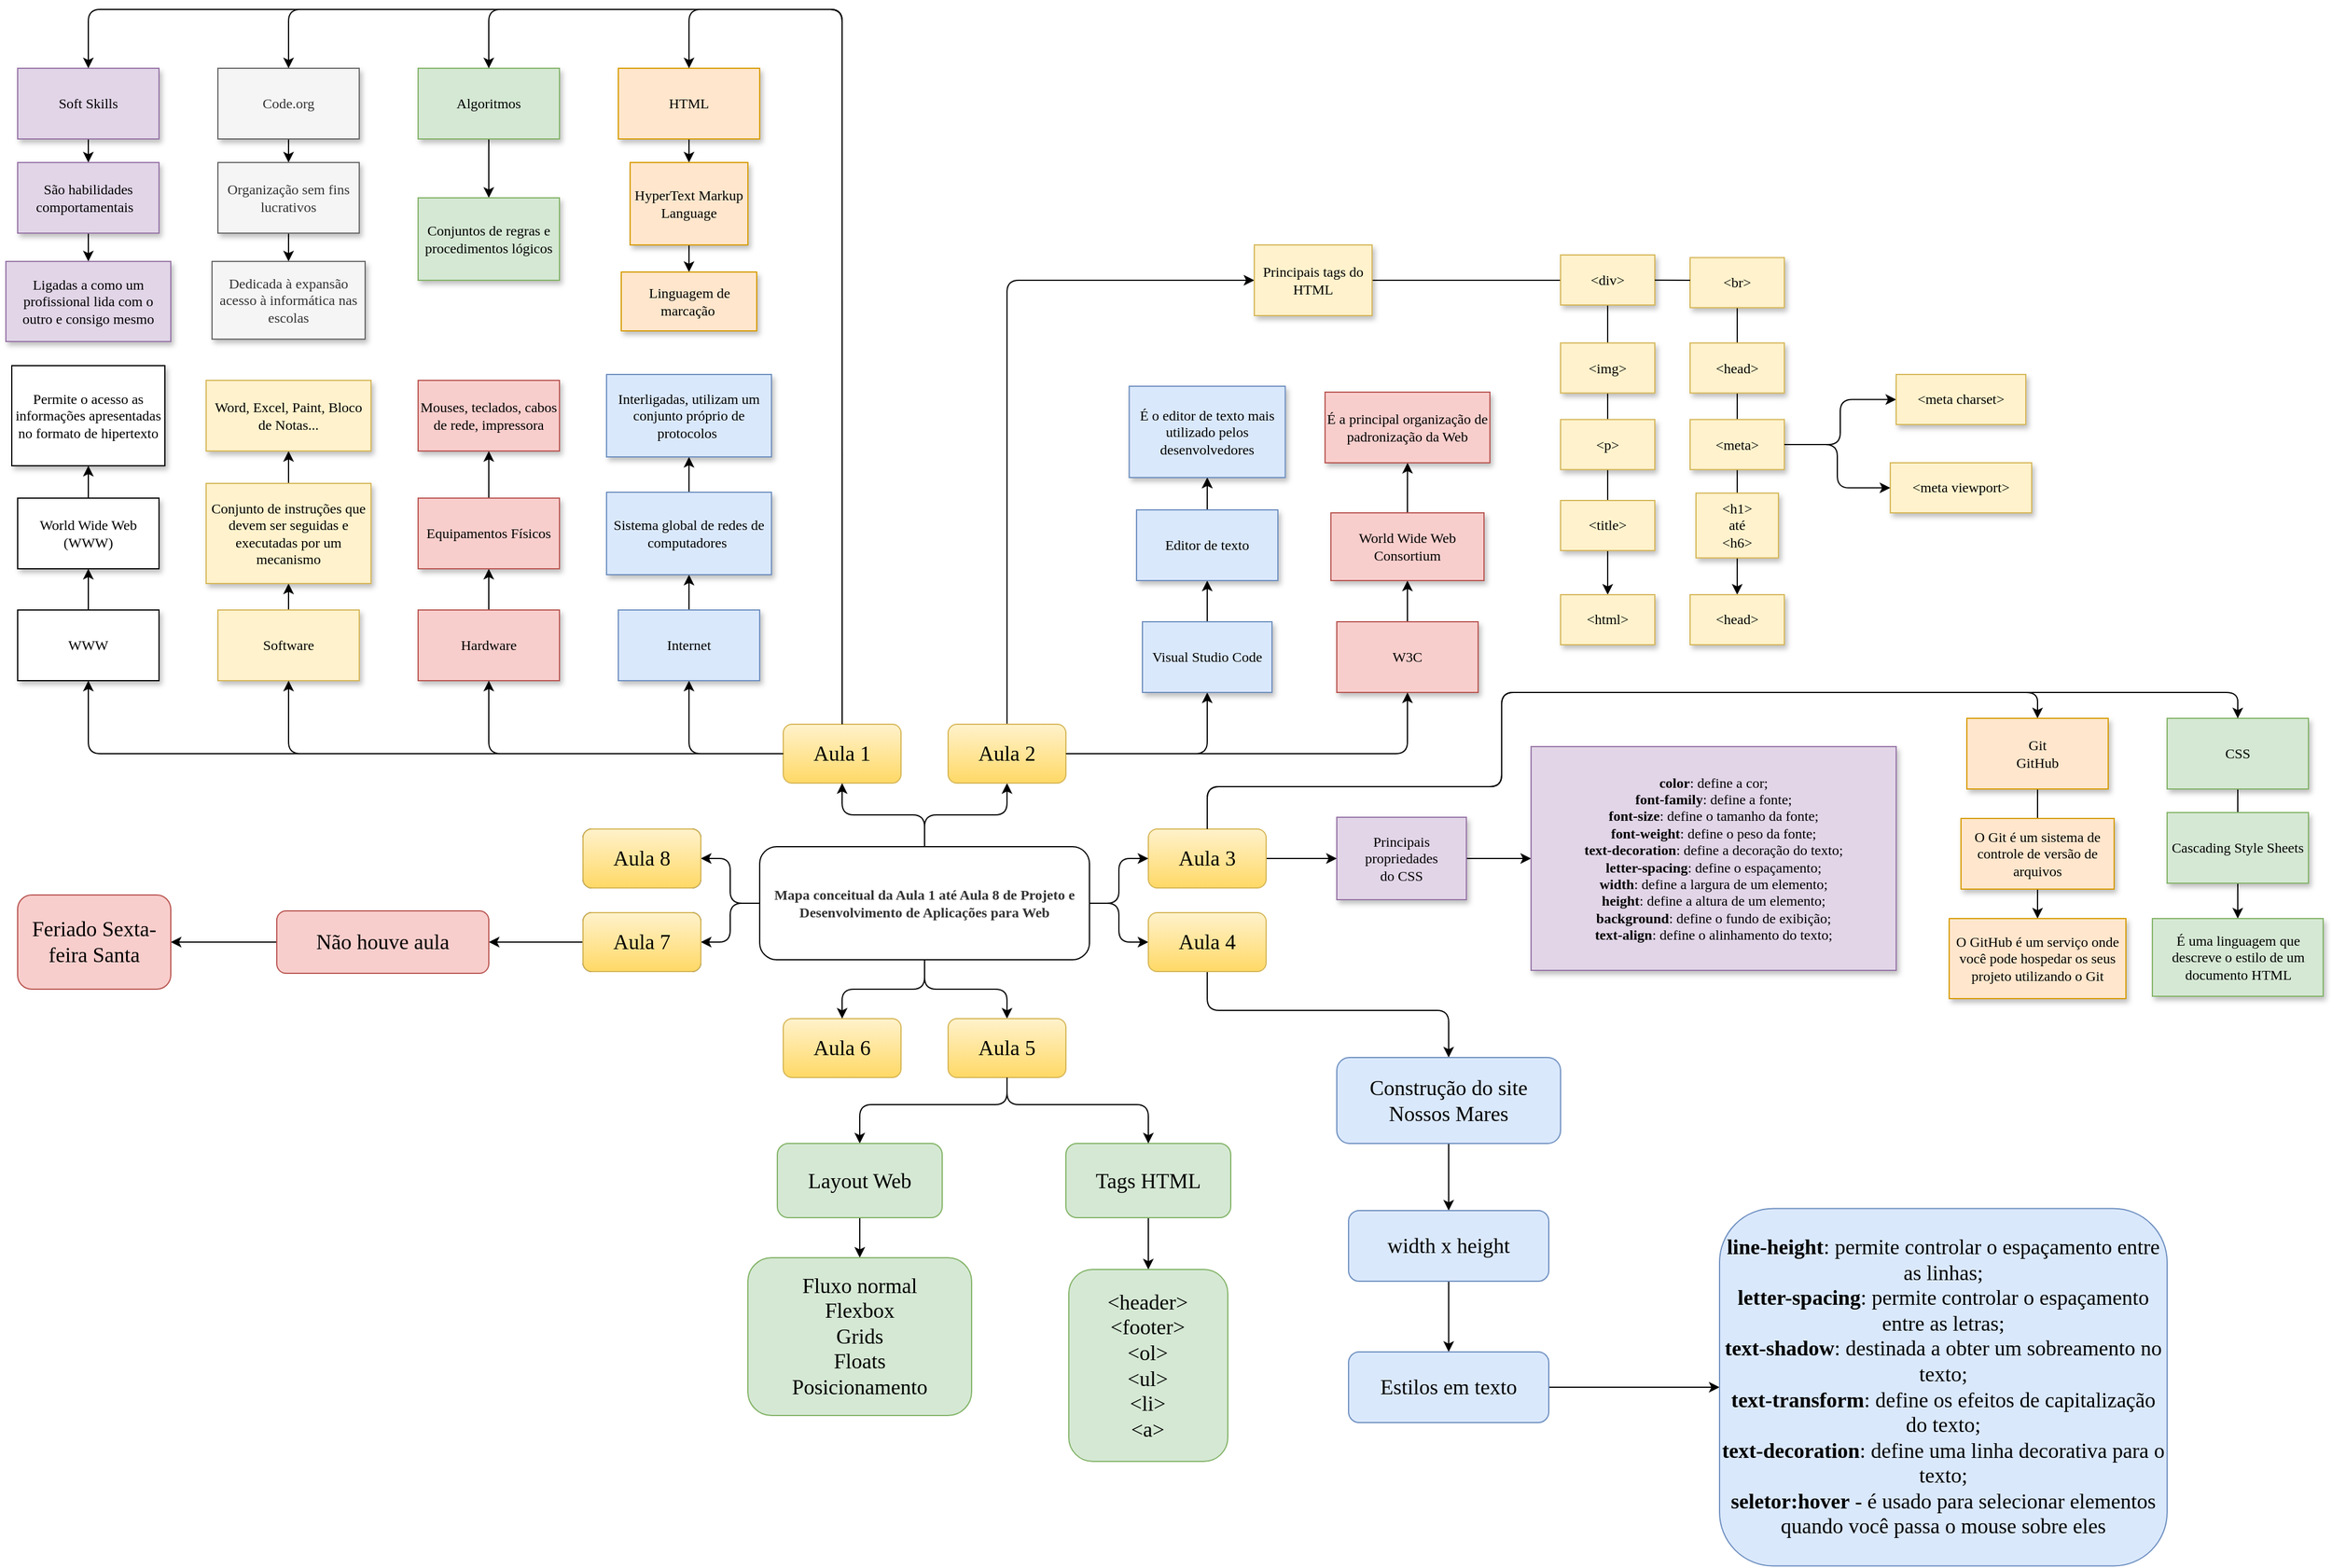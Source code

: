 <mxfile version="17.5.0" type="github">
  <diagram id="QyEJgXoEOEQSnqgT4BB6" name="Page-1">
    <mxGraphModel dx="981" dy="548" grid="1" gridSize="10" guides="1" tooltips="1" connect="1" arrows="1" fold="1" page="1" pageScale="1" pageWidth="3300" pageHeight="2339" math="0" shadow="0">
      <root>
        <mxCell id="0" />
        <mxCell id="1" parent="0" />
        <mxCell id="_syeEbmytFuCdj93ZX4R-112" value="" style="edgeStyle=orthogonalEdgeStyle;rounded=1;orthogonalLoop=1;jettySize=auto;html=1;fontFamily=Verdana;fontSize=12;entryX=0.5;entryY=0;entryDx=0;entryDy=0;exitX=1;exitY=0.5;exitDx=0;exitDy=0;startArrow=none;" edge="1" parent="1" source="_syeEbmytFuCdj93ZX4R-101" target="_syeEbmytFuCdj93ZX4R-87">
          <mxGeometry relative="1" as="geometry">
            <mxPoint x="1919.98" y="690" as="sourcePoint" />
            <mxPoint x="2120.025" y="942" as="targetPoint" />
            <Array as="points">
              <mxPoint x="2220" y="682" />
            </Array>
          </mxGeometry>
        </mxCell>
        <mxCell id="gb70pEuvpdJBa86swqlE-16" value="" style="edgeStyle=orthogonalEdgeStyle;rounded=1;orthogonalLoop=1;jettySize=auto;html=1;fontFamily=Verdana;fontSize=12;" parent="1" source="gb70pEuvpdJBa86swqlE-2" target="gb70pEuvpdJBa86swqlE-9" edge="1">
          <mxGeometry relative="1" as="geometry" />
        </mxCell>
        <mxCell id="gb70pEuvpdJBa86swqlE-17" value="" style="edgeStyle=orthogonalEdgeStyle;rounded=1;orthogonalLoop=1;jettySize=auto;html=1;fontFamily=Verdana;fontSize=12;" parent="1" source="gb70pEuvpdJBa86swqlE-2" target="gb70pEuvpdJBa86swqlE-13" edge="1">
          <mxGeometry relative="1" as="geometry" />
        </mxCell>
        <mxCell id="gb70pEuvpdJBa86swqlE-18" value="" style="edgeStyle=orthogonalEdgeStyle;rounded=1;orthogonalLoop=1;jettySize=auto;html=1;fontFamily=Verdana;fontSize=12;" parent="1" source="gb70pEuvpdJBa86swqlE-2" target="gb70pEuvpdJBa86swqlE-11" edge="1">
          <mxGeometry relative="1" as="geometry" />
        </mxCell>
        <mxCell id="gb70pEuvpdJBa86swqlE-19" value="" style="edgeStyle=orthogonalEdgeStyle;rounded=1;orthogonalLoop=1;jettySize=auto;html=1;fontFamily=Verdana;fontSize=12;" parent="1" source="gb70pEuvpdJBa86swqlE-2" target="gb70pEuvpdJBa86swqlE-15" edge="1">
          <mxGeometry relative="1" as="geometry" />
        </mxCell>
        <mxCell id="gb70pEuvpdJBa86swqlE-2" value="&lt;span style=&quot;color: rgb(51 , 51 , 51)&quot;&gt;Mapa conceitual da Aula 1 até Aula 8 de Projeto e Desenvolvimento de Aplicações para Web&lt;/span&gt;" style="rounded=1;whiteSpace=wrap;html=1;fontStyle=1;fontFamily=Verdana;" parent="1" vertex="1">
          <mxGeometry x="1390.02" y="1161" width="280" height="96" as="geometry" />
        </mxCell>
        <mxCell id="gb70pEuvpdJBa86swqlE-26" value="" style="edgeStyle=orthogonalEdgeStyle;rounded=1;orthogonalLoop=1;jettySize=auto;html=1;fontFamily=Verdana;fontSize=12;" parent="1" source="gb70pEuvpdJBa86swqlE-6" target="gb70pEuvpdJBa86swqlE-25" edge="1">
          <mxGeometry relative="1" as="geometry" />
        </mxCell>
        <mxCell id="gb70pEuvpdJBa86swqlE-6" value="&lt;font style=&quot;font-size: 18px&quot;&gt;Aula 1&lt;/font&gt;" style="rounded=1;whiteSpace=wrap;html=1;fontFamily=Verdana;fillColor=#fff2cc;strokeColor=#d6b656;gradientColor=#ffd966;" parent="1" vertex="1">
          <mxGeometry x="1410.02" y="1057" width="100" height="50" as="geometry" />
        </mxCell>
        <mxCell id="_syeEbmytFuCdj93ZX4R-76" value="" style="edgeStyle=orthogonalEdgeStyle;rounded=1;orthogonalLoop=1;jettySize=auto;html=1;fontFamily=Verdana;fontSize=12;entryX=0.5;entryY=1;entryDx=0;entryDy=0;" edge="1" parent="1" source="gb70pEuvpdJBa86swqlE-9" target="_syeEbmytFuCdj93ZX4R-41">
          <mxGeometry relative="1" as="geometry">
            <mxPoint x="1730.02" y="1082" as="targetPoint" />
          </mxGeometry>
        </mxCell>
        <mxCell id="_syeEbmytFuCdj93ZX4R-115" style="edgeStyle=orthogonalEdgeStyle;rounded=1;orthogonalLoop=1;jettySize=auto;html=1;entryX=0;entryY=0.5;entryDx=0;entryDy=0;fontFamily=Verdana;fontSize=12;" edge="1" parent="1" source="gb70pEuvpdJBa86swqlE-9" target="_syeEbmytFuCdj93ZX4R-35">
          <mxGeometry relative="1" as="geometry">
            <Array as="points">
              <mxPoint x="1600" y="680" />
            </Array>
          </mxGeometry>
        </mxCell>
        <mxCell id="gb70pEuvpdJBa86swqlE-9" value="&lt;font style=&quot;font-size: 18px&quot;&gt;Aula 2&lt;br&gt;&lt;/font&gt;" style="rounded=1;whiteSpace=wrap;html=1;fontFamily=Verdana;fillColor=#fff2cc;strokeColor=#d6b656;gradientColor=#ffd966;" parent="1" vertex="1">
          <mxGeometry x="1550.02" y="1057" width="100" height="50" as="geometry" />
        </mxCell>
        <mxCell id="gb70pEuvpdJBa86swqlE-10" value="&lt;font style=&quot;font-size: 18px&quot;&gt;Aula 6&lt;/font&gt;" style="rounded=1;whiteSpace=wrap;html=1;fontFamily=Verdana;fillColor=#fff2cc;strokeColor=#d6b656;gradientColor=#ffd966;" parent="1" vertex="1">
          <mxGeometry x="1410.02" y="1307" width="100" height="50" as="geometry" />
        </mxCell>
        <mxCell id="_syeEbmytFuCdj93ZX4R-141" value="" style="edgeStyle=orthogonalEdgeStyle;rounded=1;orthogonalLoop=1;jettySize=auto;html=1;fontFamily=Verdana;fontSize=12;entryX=0.5;entryY=0;entryDx=0;entryDy=0;" edge="1" parent="1" source="gb70pEuvpdJBa86swqlE-11" target="_syeEbmytFuCdj93ZX4R-140">
          <mxGeometry relative="1" as="geometry">
            <mxPoint x="1475" y="1410" as="targetPoint" />
            <Array as="points">
              <mxPoint x="1600" y="1380" />
              <mxPoint x="1475" y="1380" />
            </Array>
          </mxGeometry>
        </mxCell>
        <mxCell id="gb70pEuvpdJBa86swqlE-11" value="&lt;font style=&quot;font-size: 18px&quot;&gt;Aula 5&lt;br&gt;&lt;/font&gt;" style="rounded=1;whiteSpace=wrap;html=1;fontFamily=Verdana;fillColor=#fff2cc;strokeColor=#d6b656;gradientColor=#ffd966;" parent="1" vertex="1">
          <mxGeometry x="1550.02" y="1307" width="100" height="50" as="geometry" />
        </mxCell>
        <mxCell id="_syeEbmytFuCdj93ZX4R-117" style="edgeStyle=orthogonalEdgeStyle;rounded=1;orthogonalLoop=1;jettySize=auto;html=1;fontFamily=Verdana;fontSize=12;" edge="1" parent="1" source="gb70pEuvpdJBa86swqlE-12" target="_syeEbmytFuCdj93ZX4R-104">
          <mxGeometry relative="1" as="geometry" />
        </mxCell>
        <mxCell id="_syeEbmytFuCdj93ZX4R-119" style="edgeStyle=orthogonalEdgeStyle;rounded=1;orthogonalLoop=1;jettySize=auto;html=1;entryX=0.5;entryY=0;entryDx=0;entryDy=0;fontFamily=Verdana;fontSize=12;" edge="1" parent="1" source="gb70pEuvpdJBa86swqlE-12" target="_syeEbmytFuCdj93ZX4R-107">
          <mxGeometry relative="1" as="geometry">
            <Array as="points">
              <mxPoint x="1770" y="1110" />
              <mxPoint x="2020" y="1110" />
              <mxPoint x="2020" y="1030" />
              <mxPoint x="2475" y="1030" />
            </Array>
          </mxGeometry>
        </mxCell>
        <mxCell id="gb70pEuvpdJBa86swqlE-12" value="&lt;font style=&quot;font-size: 18px&quot;&gt;Aula 3&lt;/font&gt;" style="rounded=1;whiteSpace=wrap;html=1;fontFamily=Verdana;fillColor=#fff2cc;strokeColor=#d6b656;gradientColor=#ffd966;" parent="1" vertex="1">
          <mxGeometry x="1720.02" y="1146" width="100" height="50" as="geometry" />
        </mxCell>
        <mxCell id="_syeEbmytFuCdj93ZX4R-132" value="" style="edgeStyle=orthogonalEdgeStyle;rounded=1;orthogonalLoop=1;jettySize=auto;html=1;fontFamily=Verdana;fontSize=12;" edge="1" parent="1" source="gb70pEuvpdJBa86swqlE-13" target="_syeEbmytFuCdj93ZX4R-131">
          <mxGeometry relative="1" as="geometry">
            <Array as="points">
              <mxPoint x="1770" y="1300" />
              <mxPoint x="1975" y="1300" />
            </Array>
          </mxGeometry>
        </mxCell>
        <mxCell id="gb70pEuvpdJBa86swqlE-13" value="&lt;font style=&quot;font-size: 18px&quot;&gt;Aula 4&lt;br&gt;&lt;/font&gt;" style="rounded=1;whiteSpace=wrap;html=1;fontFamily=Verdana;fillColor=#fff2cc;strokeColor=#d6b656;gradientColor=#ffd966;" parent="1" vertex="1">
          <mxGeometry x="1720.02" y="1217" width="100" height="50" as="geometry" />
        </mxCell>
        <mxCell id="gb70pEuvpdJBa86swqlE-14" value="&lt;font style=&quot;font-size: 18px&quot;&gt;Aula 8&lt;/font&gt;" style="rounded=1;whiteSpace=wrap;html=1;fontFamily=Verdana;" parent="1" vertex="1">
          <mxGeometry x="1240.02" y="1146" width="100" height="50" as="geometry" />
        </mxCell>
        <mxCell id="_syeEbmytFuCdj93ZX4R-124" value="" style="edgeStyle=orthogonalEdgeStyle;rounded=1;orthogonalLoop=1;jettySize=auto;html=1;fontFamily=Verdana;fontSize=12;" edge="1" parent="1" source="gb70pEuvpdJBa86swqlE-15" target="_syeEbmytFuCdj93ZX4R-123">
          <mxGeometry relative="1" as="geometry" />
        </mxCell>
        <mxCell id="gb70pEuvpdJBa86swqlE-15" value="&lt;font style=&quot;font-size: 18px&quot;&gt;Aula 7&lt;/font&gt;" style="rounded=1;whiteSpace=wrap;html=1;fontFamily=Verdana;" parent="1" vertex="1">
          <mxGeometry x="1240.02" y="1217" width="100" height="50" as="geometry" />
        </mxCell>
        <mxCell id="gb70pEuvpdJBa86swqlE-20" value="" style="edgeStyle=orthogonalEdgeStyle;rounded=1;orthogonalLoop=1;jettySize=auto;html=1;fontFamily=Verdana;fontSize=12;entryX=1;entryY=0.5;entryDx=0;entryDy=0;exitX=0;exitY=0.5;exitDx=0;exitDy=0;" parent="1" source="gb70pEuvpdJBa86swqlE-2" target="gb70pEuvpdJBa86swqlE-14" edge="1">
          <mxGeometry relative="1" as="geometry">
            <mxPoint x="1400.02" y="1219.043" as="sourcePoint" />
            <mxPoint x="1350.02" y="1252" as="targetPoint" />
          </mxGeometry>
        </mxCell>
        <mxCell id="gb70pEuvpdJBa86swqlE-21" value="" style="edgeStyle=orthogonalEdgeStyle;rounded=1;orthogonalLoop=1;jettySize=auto;html=1;fontFamily=Verdana;fontSize=12;entryX=0.5;entryY=1;entryDx=0;entryDy=0;exitX=0.5;exitY=0;exitDx=0;exitDy=0;" parent="1" source="gb70pEuvpdJBa86swqlE-2" target="gb70pEuvpdJBa86swqlE-6" edge="1">
          <mxGeometry relative="1" as="geometry">
            <mxPoint x="1540.02" y="1171" as="sourcePoint" />
            <mxPoint x="1610.02" y="1117" as="targetPoint" />
          </mxGeometry>
        </mxCell>
        <mxCell id="gb70pEuvpdJBa86swqlE-22" value="" style="edgeStyle=orthogonalEdgeStyle;rounded=1;orthogonalLoop=1;jettySize=auto;html=1;fontFamily=Verdana;fontSize=12;entryX=0;entryY=0.5;entryDx=0;entryDy=0;exitX=1;exitY=0.5;exitDx=0;exitDy=0;" parent="1" source="gb70pEuvpdJBa86swqlE-2" target="gb70pEuvpdJBa86swqlE-12" edge="1">
          <mxGeometry relative="1" as="geometry">
            <mxPoint x="1680.02" y="1219" as="sourcePoint" />
            <mxPoint x="1730.02" y="1252.03" as="targetPoint" />
          </mxGeometry>
        </mxCell>
        <mxCell id="gb70pEuvpdJBa86swqlE-23" value="" style="edgeStyle=orthogonalEdgeStyle;rounded=1;orthogonalLoop=1;jettySize=auto;html=1;fontFamily=Verdana;fontSize=12;entryX=0.5;entryY=0;entryDx=0;entryDy=0;exitX=0.5;exitY=1;exitDx=0;exitDy=0;" parent="1" source="gb70pEuvpdJBa86swqlE-2" target="gb70pEuvpdJBa86swqlE-10" edge="1">
          <mxGeometry relative="1" as="geometry">
            <mxPoint x="1540.02" y="1267.0" as="sourcePoint" />
            <mxPoint x="1610.02" y="1317" as="targetPoint" />
          </mxGeometry>
        </mxCell>
        <mxCell id="gb70pEuvpdJBa86swqlE-30" value="" style="edgeStyle=orthogonalEdgeStyle;rounded=1;orthogonalLoop=1;jettySize=auto;html=1;fontFamily=Verdana;fontSize=12;" parent="1" source="gb70pEuvpdJBa86swqlE-25" target="gb70pEuvpdJBa86swqlE-29" edge="1">
          <mxGeometry relative="1" as="geometry" />
        </mxCell>
        <mxCell id="gb70pEuvpdJBa86swqlE-25" value="Internet" style="whiteSpace=wrap;html=1;fontFamily=Verdana;rounded=0;fillColor=#dae8fc;strokeColor=#6c8ebf;glass=0;sketch=0;shadow=1;" parent="1" vertex="1">
          <mxGeometry x="1270" y="960" width="120" height="60" as="geometry" />
        </mxCell>
        <mxCell id="gb70pEuvpdJBa86swqlE-33" value="" style="edgeStyle=orthogonalEdgeStyle;rounded=1;orthogonalLoop=1;jettySize=auto;html=1;fontFamily=Verdana;fontSize=12;" parent="1" source="gb70pEuvpdJBa86swqlE-29" target="gb70pEuvpdJBa86swqlE-32" edge="1">
          <mxGeometry relative="1" as="geometry" />
        </mxCell>
        <mxCell id="gb70pEuvpdJBa86swqlE-29" value="Sistema global de redes de computadores&amp;nbsp;" style="whiteSpace=wrap;html=1;fontFamily=Verdana;rounded=0;fillColor=#dae8fc;strokeColor=#6c8ebf;glass=0;sketch=0;shadow=1;" parent="1" vertex="1">
          <mxGeometry x="1260" y="860" width="140" height="70" as="geometry" />
        </mxCell>
        <mxCell id="gb70pEuvpdJBa86swqlE-32" value="Interligadas, utilizam um conjunto próprio de protocolos&amp;nbsp;" style="whiteSpace=wrap;html=1;fontFamily=Verdana;rounded=0;fillColor=#dae8fc;strokeColor=#6c8ebf;glass=0;sketch=0;shadow=1;" parent="1" vertex="1">
          <mxGeometry x="1260" y="760" width="140" height="70" as="geometry" />
        </mxCell>
        <mxCell id="_syeEbmytFuCdj93ZX4R-2" value="" style="edgeStyle=orthogonalEdgeStyle;rounded=1;orthogonalLoop=1;jettySize=auto;html=1;fontFamily=Verdana;fontSize=12;" edge="1" parent="1" source="gb70pEuvpdJBa86swqlE-35" target="_syeEbmytFuCdj93ZX4R-1">
          <mxGeometry relative="1" as="geometry" />
        </mxCell>
        <mxCell id="gb70pEuvpdJBa86swqlE-35" value="Hardware" style="whiteSpace=wrap;html=1;fontFamily=Verdana;rounded=0;fillColor=#f8cecc;strokeColor=#b85450;glass=0;sketch=0;shadow=1;" parent="1" vertex="1">
          <mxGeometry x="1100.02" y="960" width="120" height="60" as="geometry" />
        </mxCell>
        <mxCell id="gb70pEuvpdJBa86swqlE-40" value="" style="edgeStyle=orthogonalEdgeStyle;rounded=1;orthogonalLoop=1;jettySize=auto;html=1;fontFamily=Verdana;fontSize=12;exitX=0;exitY=0.5;exitDx=0;exitDy=0;entryX=0.5;entryY=1;entryDx=0;entryDy=0;" parent="1" source="gb70pEuvpdJBa86swqlE-6" target="gb70pEuvpdJBa86swqlE-35" edge="1">
          <mxGeometry relative="1" as="geometry">
            <mxPoint x="1420.02" y="1092" as="sourcePoint" />
            <mxPoint x="1339.977" y="1002" as="targetPoint" />
          </mxGeometry>
        </mxCell>
        <mxCell id="_syeEbmytFuCdj93ZX4R-6" value="" style="edgeStyle=orthogonalEdgeStyle;rounded=1;orthogonalLoop=1;jettySize=auto;html=1;fontFamily=Verdana;fontSize=12;" edge="1" parent="1" source="gb70pEuvpdJBa86swqlE-42" target="_syeEbmytFuCdj93ZX4R-5">
          <mxGeometry relative="1" as="geometry" />
        </mxCell>
        <mxCell id="gb70pEuvpdJBa86swqlE-42" value="Software" style="whiteSpace=wrap;html=1;fontFamily=Verdana;rounded=0;fillColor=#fff2cc;strokeColor=#d6b656;glass=0;sketch=0;shadow=1;" parent="1" vertex="1">
          <mxGeometry x="930.02" y="960" width="120" height="60" as="geometry" />
        </mxCell>
        <mxCell id="gb70pEuvpdJBa86swqlE-46" value="" style="edgeStyle=orthogonalEdgeStyle;rounded=1;orthogonalLoop=1;jettySize=auto;html=1;fontFamily=Verdana;fontSize=12;exitX=0;exitY=0.5;exitDx=0;exitDy=0;entryX=0.5;entryY=1;entryDx=0;entryDy=0;" parent="1" source="gb70pEuvpdJBa86swqlE-6" target="gb70pEuvpdJBa86swqlE-42" edge="1">
          <mxGeometry relative="1" as="geometry">
            <mxPoint x="1420.02" y="1092" as="sourcePoint" />
            <mxPoint x="1170.02" y="1002" as="targetPoint" />
            <Array as="points">
              <mxPoint x="990.02" y="1082" />
            </Array>
          </mxGeometry>
        </mxCell>
        <mxCell id="_syeEbmytFuCdj93ZX4R-10" value="" style="edgeStyle=orthogonalEdgeStyle;rounded=1;orthogonalLoop=1;jettySize=auto;html=1;fontFamily=Verdana;fontSize=12;" edge="1" parent="1" source="gb70pEuvpdJBa86swqlE-48" target="_syeEbmytFuCdj93ZX4R-9">
          <mxGeometry relative="1" as="geometry" />
        </mxCell>
        <mxCell id="gb70pEuvpdJBa86swqlE-48" value="WWW" style="whiteSpace=wrap;html=1;fontFamily=Verdana;rounded=0;glass=0;sketch=0;shadow=1;" parent="1" vertex="1">
          <mxGeometry x="760" y="960" width="120" height="60" as="geometry" />
        </mxCell>
        <mxCell id="gb70pEuvpdJBa86swqlE-52" value="" style="edgeStyle=orthogonalEdgeStyle;rounded=1;orthogonalLoop=1;jettySize=auto;html=1;fontFamily=Verdana;fontSize=12;exitX=0;exitY=0.5;exitDx=0;exitDy=0;entryX=0.5;entryY=1;entryDx=0;entryDy=0;" parent="1" edge="1" target="gb70pEuvpdJBa86swqlE-48">
          <mxGeometry relative="1" as="geometry">
            <mxPoint x="1230.02" y="1082" as="sourcePoint" />
            <mxPoint x="810" y="1020" as="targetPoint" />
            <Array as="points">
              <mxPoint x="820" y="1082" />
            </Array>
          </mxGeometry>
        </mxCell>
        <mxCell id="_syeEbmytFuCdj93ZX4R-21" value="" style="edgeStyle=orthogonalEdgeStyle;rounded=1;orthogonalLoop=1;jettySize=auto;html=1;fontFamily=Verdana;fontSize=12;" edge="1" parent="1" source="gb70pEuvpdJBa86swqlE-53" target="_syeEbmytFuCdj93ZX4R-20">
          <mxGeometry relative="1" as="geometry" />
        </mxCell>
        <mxCell id="gb70pEuvpdJBa86swqlE-53" value="HTML" style="whiteSpace=wrap;html=1;fontFamily=Verdana;rounded=0;fillColor=#ffe6cc;strokeColor=#d79b00;glass=0;sketch=0;shadow=1;" parent="1" vertex="1">
          <mxGeometry x="1270.02" y="500" width="120" height="60" as="geometry" />
        </mxCell>
        <mxCell id="_syeEbmytFuCdj93ZX4R-19" value="" style="edgeStyle=orthogonalEdgeStyle;rounded=1;orthogonalLoop=1;jettySize=auto;html=1;fontFamily=Verdana;fontSize=12;" edge="1" parent="1" source="gb70pEuvpdJBa86swqlE-54" target="_syeEbmytFuCdj93ZX4R-18">
          <mxGeometry relative="1" as="geometry" />
        </mxCell>
        <mxCell id="gb70pEuvpdJBa86swqlE-54" value="Algoritmos" style="whiteSpace=wrap;html=1;fontFamily=Verdana;rounded=0;fillColor=#d5e8d4;strokeColor=#82b366;glass=0;sketch=0;shadow=1;" parent="1" vertex="1">
          <mxGeometry x="1100.02" y="500" width="120" height="60" as="geometry" />
        </mxCell>
        <mxCell id="gb70pEuvpdJBa86swqlE-56" value="" style="edgeStyle=orthogonalEdgeStyle;rounded=1;orthogonalLoop=1;jettySize=auto;html=1;fontFamily=Verdana;fontSize=12;entryX=0.5;entryY=0;entryDx=0;entryDy=0;exitX=0.5;exitY=0;exitDx=0;exitDy=0;" parent="1" source="gb70pEuvpdJBa86swqlE-6" target="gb70pEuvpdJBa86swqlE-53" edge="1">
          <mxGeometry relative="1" as="geometry">
            <mxPoint x="1463.02" y="1050" as="sourcePoint" />
            <mxPoint x="1340.02" y="1002" as="targetPoint" />
            <Array as="points">
              <mxPoint x="1460" y="450" />
              <mxPoint x="1330" y="450" />
            </Array>
          </mxGeometry>
        </mxCell>
        <mxCell id="gb70pEuvpdJBa86swqlE-1805" value="" style="edgeStyle=orthogonalEdgeStyle;rounded=1;orthogonalLoop=1;jettySize=auto;html=1;fontFamily=Verdana;fontSize=12;entryX=0.5;entryY=0;entryDx=0;entryDy=0;exitX=0.5;exitY=0;exitDx=0;exitDy=0;" parent="1" source="gb70pEuvpdJBa86swqlE-6" target="gb70pEuvpdJBa86swqlE-54" edge="1">
          <mxGeometry relative="1" as="geometry">
            <mxPoint x="1470.02" y="1067" as="sourcePoint" />
            <mxPoint x="1340.02" y="510" as="targetPoint" />
            <Array as="points">
              <mxPoint x="1460" y="450" />
              <mxPoint x="1160" y="450" />
            </Array>
          </mxGeometry>
        </mxCell>
        <mxCell id="_syeEbmytFuCdj93ZX4R-14" value="" style="edgeStyle=orthogonalEdgeStyle;rounded=1;orthogonalLoop=1;jettySize=auto;html=1;fontFamily=Verdana;fontSize=12;" edge="1" parent="1" source="gb70pEuvpdJBa86swqlE-1811" target="_syeEbmytFuCdj93ZX4R-13">
          <mxGeometry relative="1" as="geometry" />
        </mxCell>
        <mxCell id="gb70pEuvpdJBa86swqlE-1811" value="Code.org" style="whiteSpace=wrap;html=1;fontFamily=Verdana;rounded=0;fillColor=#f5f5f5;fontColor=#333333;strokeColor=#666666;glass=0;sketch=0;shadow=1;" parent="1" vertex="1">
          <mxGeometry x="930.02" y="500" width="120" height="60" as="geometry" />
        </mxCell>
        <mxCell id="gb70pEuvpdJBa86swqlE-1818" value="" style="edgeStyle=orthogonalEdgeStyle;rounded=1;orthogonalLoop=1;jettySize=auto;html=1;fontFamily=Verdana;fontSize=12;" parent="1" source="gb70pEuvpdJBa86swqlE-1812" target="gb70pEuvpdJBa86swqlE-1817" edge="1">
          <mxGeometry relative="1" as="geometry" />
        </mxCell>
        <mxCell id="gb70pEuvpdJBa86swqlE-1812" value="Soft Skills" style="whiteSpace=wrap;html=1;fontFamily=Verdana;rounded=0;fillColor=#e1d5e7;strokeColor=#9673a6;glass=0;sketch=0;shadow=1;" parent="1" vertex="1">
          <mxGeometry x="760" y="500" width="120" height="60" as="geometry" />
        </mxCell>
        <mxCell id="gb70pEuvpdJBa86swqlE-1815" value="" style="edgeStyle=orthogonalEdgeStyle;rounded=1;orthogonalLoop=1;jettySize=auto;html=1;fontFamily=Verdana;fontSize=12;entryX=0.5;entryY=0;entryDx=0;entryDy=0;exitX=0.5;exitY=0;exitDx=0;exitDy=0;" parent="1" source="gb70pEuvpdJBa86swqlE-6" target="gb70pEuvpdJBa86swqlE-1811" edge="1">
          <mxGeometry relative="1" as="geometry">
            <mxPoint x="1460" y="1060" as="sourcePoint" />
            <mxPoint x="1170.02" y="510" as="targetPoint" />
            <Array as="points">
              <mxPoint x="1460" y="450" />
              <mxPoint x="990" y="450" />
            </Array>
          </mxGeometry>
        </mxCell>
        <mxCell id="gb70pEuvpdJBa86swqlE-1816" value="" style="edgeStyle=orthogonalEdgeStyle;rounded=1;orthogonalLoop=1;jettySize=auto;html=1;fontFamily=Verdana;fontSize=12;entryX=0.5;entryY=0;entryDx=0;entryDy=0;exitX=0.5;exitY=0;exitDx=0;exitDy=0;" parent="1" source="gb70pEuvpdJBa86swqlE-6" edge="1" target="gb70pEuvpdJBa86swqlE-1812">
          <mxGeometry relative="1" as="geometry">
            <mxPoint x="1290.02" y="1057" as="sourcePoint" />
            <mxPoint x="810" y="500" as="targetPoint" />
            <Array as="points">
              <mxPoint x="1460" y="450" />
              <mxPoint x="820" y="450" />
            </Array>
          </mxGeometry>
        </mxCell>
        <mxCell id="gb70pEuvpdJBa86swqlE-1820" value="" style="edgeStyle=orthogonalEdgeStyle;rounded=1;orthogonalLoop=1;jettySize=auto;html=1;fontFamily=Verdana;fontSize=12;" parent="1" source="gb70pEuvpdJBa86swqlE-1817" target="gb70pEuvpdJBa86swqlE-1819" edge="1">
          <mxGeometry relative="1" as="geometry" />
        </mxCell>
        <mxCell id="gb70pEuvpdJBa86swqlE-1817" value="São habilidades comportamentais&amp;nbsp;&amp;nbsp;" style="whiteSpace=wrap;html=1;fontFamily=Verdana;rounded=0;fillColor=#e1d5e7;strokeColor=#9673a6;glass=0;sketch=0;shadow=1;" parent="1" vertex="1">
          <mxGeometry x="760" y="580" width="120" height="60" as="geometry" />
        </mxCell>
        <mxCell id="gb70pEuvpdJBa86swqlE-1819" value="Ligadas a como um profissional lida com o outro e consigo mesmo" style="whiteSpace=wrap;html=1;fontFamily=Verdana;rounded=0;fillColor=#e1d5e7;strokeColor=#9673a6;glass=0;sketch=0;shadow=1;" parent="1" vertex="1">
          <mxGeometry x="750" y="664" width="140" height="68" as="geometry" />
        </mxCell>
        <mxCell id="_syeEbmytFuCdj93ZX4R-4" value="" style="edgeStyle=orthogonalEdgeStyle;rounded=1;orthogonalLoop=1;jettySize=auto;html=1;fontFamily=Verdana;fontSize=12;" edge="1" parent="1" source="_syeEbmytFuCdj93ZX4R-1" target="_syeEbmytFuCdj93ZX4R-3">
          <mxGeometry relative="1" as="geometry" />
        </mxCell>
        <mxCell id="_syeEbmytFuCdj93ZX4R-1" value="Equipamentos Físicos" style="whiteSpace=wrap;html=1;fontFamily=Verdana;rounded=0;fillColor=#f8cecc;strokeColor=#b85450;glass=0;sketch=0;shadow=1;" vertex="1" parent="1">
          <mxGeometry x="1100.02" y="865" width="120" height="60" as="geometry" />
        </mxCell>
        <mxCell id="_syeEbmytFuCdj93ZX4R-3" value="Mouses, teclados, cabos de rede, impressora" style="whiteSpace=wrap;html=1;fontFamily=Verdana;rounded=0;fillColor=#f8cecc;strokeColor=#b85450;glass=0;sketch=0;shadow=1;" vertex="1" parent="1">
          <mxGeometry x="1100.02" y="765" width="120" height="60" as="geometry" />
        </mxCell>
        <mxCell id="_syeEbmytFuCdj93ZX4R-8" value="" style="edgeStyle=orthogonalEdgeStyle;rounded=1;orthogonalLoop=1;jettySize=auto;html=1;fontFamily=Verdana;fontSize=12;" edge="1" parent="1" source="_syeEbmytFuCdj93ZX4R-5" target="_syeEbmytFuCdj93ZX4R-7">
          <mxGeometry relative="1" as="geometry" />
        </mxCell>
        <mxCell id="_syeEbmytFuCdj93ZX4R-5" value="Conjunto de instruções que devem ser seguidas e executadas por um mecanismo" style="whiteSpace=wrap;html=1;fontFamily=Verdana;rounded=0;fillColor=#fff2cc;strokeColor=#d6b656;glass=0;sketch=0;shadow=1;" vertex="1" parent="1">
          <mxGeometry x="920.03" y="852.5" width="139.98" height="85" as="geometry" />
        </mxCell>
        <mxCell id="_syeEbmytFuCdj93ZX4R-7" value="Word, Excel, Paint, Bloco de Notas..." style="whiteSpace=wrap;html=1;fontFamily=Verdana;rounded=0;fillColor=#fff2cc;strokeColor=#d6b656;glass=0;sketch=0;shadow=1;" vertex="1" parent="1">
          <mxGeometry x="920.05" y="765" width="139.96" height="60" as="geometry" />
        </mxCell>
        <mxCell id="_syeEbmytFuCdj93ZX4R-12" value="" style="edgeStyle=orthogonalEdgeStyle;rounded=1;orthogonalLoop=1;jettySize=auto;html=1;fontFamily=Verdana;fontSize=12;" edge="1" parent="1" source="_syeEbmytFuCdj93ZX4R-9" target="_syeEbmytFuCdj93ZX4R-11">
          <mxGeometry relative="1" as="geometry" />
        </mxCell>
        <mxCell id="_syeEbmytFuCdj93ZX4R-9" value="World Wide Web (WWW)" style="whiteSpace=wrap;html=1;fontFamily=Verdana;rounded=0;glass=0;sketch=0;shadow=1;" vertex="1" parent="1">
          <mxGeometry x="760" y="865" width="120" height="60" as="geometry" />
        </mxCell>
        <mxCell id="_syeEbmytFuCdj93ZX4R-11" value="Permite o acesso as informações apresentadas no formato de hipertexto" style="whiteSpace=wrap;html=1;fontFamily=Verdana;rounded=0;glass=0;sketch=0;shadow=1;" vertex="1" parent="1">
          <mxGeometry x="755" y="752.5" width="130" height="85" as="geometry" />
        </mxCell>
        <mxCell id="_syeEbmytFuCdj93ZX4R-17" value="" style="edgeStyle=orthogonalEdgeStyle;rounded=1;orthogonalLoop=1;jettySize=auto;html=1;fontFamily=Verdana;fontSize=12;" edge="1" parent="1" source="_syeEbmytFuCdj93ZX4R-13" target="_syeEbmytFuCdj93ZX4R-16">
          <mxGeometry relative="1" as="geometry" />
        </mxCell>
        <mxCell id="_syeEbmytFuCdj93ZX4R-13" value="Organização sem fins lucrativos" style="whiteSpace=wrap;html=1;fontFamily=Verdana;rounded=0;fillColor=#f5f5f5;fontColor=#333333;strokeColor=#666666;glass=0;sketch=0;shadow=1;" vertex="1" parent="1">
          <mxGeometry x="930.02" y="580" width="120" height="60" as="geometry" />
        </mxCell>
        <mxCell id="_syeEbmytFuCdj93ZX4R-16" value="Dedicada à expansão acesso à informática nas escolas" style="whiteSpace=wrap;html=1;fontFamily=Verdana;rounded=0;fillColor=#f5f5f5;fontColor=#333333;strokeColor=#666666;glass=0;sketch=0;shadow=1;" vertex="1" parent="1">
          <mxGeometry x="925.03" y="664" width="129.98" height="66" as="geometry" />
        </mxCell>
        <mxCell id="_syeEbmytFuCdj93ZX4R-18" value="Conjuntos de regras e procedimentos lógicos" style="whiteSpace=wrap;html=1;fontFamily=Verdana;rounded=0;fillColor=#d5e8d4;strokeColor=#82b366;glass=0;sketch=0;shadow=1;" vertex="1" parent="1">
          <mxGeometry x="1100.02" y="610" width="119.98" height="70" as="geometry" />
        </mxCell>
        <mxCell id="_syeEbmytFuCdj93ZX4R-27" value="" style="edgeStyle=orthogonalEdgeStyle;rounded=1;orthogonalLoop=1;jettySize=auto;html=1;fontFamily=Verdana;fontSize=12;" edge="1" parent="1" source="_syeEbmytFuCdj93ZX4R-20" target="_syeEbmytFuCdj93ZX4R-26">
          <mxGeometry relative="1" as="geometry" />
        </mxCell>
        <mxCell id="_syeEbmytFuCdj93ZX4R-20" value="HyperText Markup Language" style="whiteSpace=wrap;html=1;fontFamily=Verdana;rounded=0;fillColor=#ffe6cc;strokeColor=#d79b00;glass=0;sketch=0;shadow=1;" vertex="1" parent="1">
          <mxGeometry x="1280.02" y="580" width="100" height="70" as="geometry" />
        </mxCell>
        <mxCell id="_syeEbmytFuCdj93ZX4R-26" value="Linguagem de marcação&amp;nbsp;" style="whiteSpace=wrap;html=1;fontFamily=Verdana;rounded=0;fillColor=#ffe6cc;strokeColor=#d79b00;glass=0;sketch=0;shadow=1;" vertex="1" parent="1">
          <mxGeometry x="1272.5" y="673" width="114.99" height="50" as="geometry" />
        </mxCell>
        <mxCell id="_syeEbmytFuCdj93ZX4R-102" value="" style="edgeStyle=orthogonalEdgeStyle;rounded=1;orthogonalLoop=1;jettySize=auto;html=1;fontFamily=Verdana;fontSize=12;entryX=0.5;entryY=0;entryDx=0;entryDy=0;" edge="1" parent="1" source="_syeEbmytFuCdj93ZX4R-35" target="_syeEbmytFuCdj93ZX4R-86">
          <mxGeometry relative="1" as="geometry" />
        </mxCell>
        <mxCell id="_syeEbmytFuCdj93ZX4R-35" value="Principais tags do HTML" style="whiteSpace=wrap;html=1;fontFamily=Verdana;rounded=0;fillColor=#fff2cc;strokeColor=#d6b656;glass=0;sketch=0;shadow=1;" vertex="1" parent="1">
          <mxGeometry x="1810" y="650" width="99.98" height="60" as="geometry" />
        </mxCell>
        <mxCell id="_syeEbmytFuCdj93ZX4R-37" value="" style="edgeStyle=orthogonalEdgeStyle;rounded=1;orthogonalLoop=1;jettySize=auto;html=1;fontFamily=Verdana;fontSize=12;" edge="1" parent="1" source="_syeEbmytFuCdj93ZX4R-38" target="_syeEbmytFuCdj93ZX4R-62">
          <mxGeometry relative="1" as="geometry" />
        </mxCell>
        <mxCell id="_syeEbmytFuCdj93ZX4R-38" value="W3C" style="whiteSpace=wrap;html=1;fontFamily=Verdana;rounded=0;fillColor=#f8cecc;strokeColor=#b85450;glass=0;sketch=0;shadow=1;" vertex="1" parent="1">
          <mxGeometry x="1880.02" y="970" width="120" height="60" as="geometry" />
        </mxCell>
        <mxCell id="_syeEbmytFuCdj93ZX4R-40" value="" style="edgeStyle=orthogonalEdgeStyle;rounded=1;orthogonalLoop=1;jettySize=auto;html=1;fontFamily=Verdana;fontSize=12;" edge="1" parent="1" source="_syeEbmytFuCdj93ZX4R-41" target="_syeEbmytFuCdj93ZX4R-65">
          <mxGeometry relative="1" as="geometry" />
        </mxCell>
        <mxCell id="_syeEbmytFuCdj93ZX4R-41" value="Visual Studio Code" style="whiteSpace=wrap;html=1;fontFamily=Verdana;rounded=0;glass=0;sketch=0;shadow=1;fillColor=#dae8fc;strokeColor=#6c8ebf;" vertex="1" parent="1">
          <mxGeometry x="1715" y="970" width="110" height="60" as="geometry" />
        </mxCell>
        <mxCell id="_syeEbmytFuCdj93ZX4R-61" value="" style="edgeStyle=orthogonalEdgeStyle;rounded=1;orthogonalLoop=1;jettySize=auto;html=1;fontFamily=Verdana;fontSize=12;" edge="1" parent="1" source="_syeEbmytFuCdj93ZX4R-62" target="_syeEbmytFuCdj93ZX4R-63">
          <mxGeometry relative="1" as="geometry" />
        </mxCell>
        <mxCell id="_syeEbmytFuCdj93ZX4R-62" value="World Wide Web Consortium" style="whiteSpace=wrap;html=1;fontFamily=Verdana;rounded=0;fillColor=#f8cecc;strokeColor=#b85450;glass=0;sketch=0;shadow=1;" vertex="1" parent="1">
          <mxGeometry x="1875.03" y="877.5" width="129.97" height="57.5" as="geometry" />
        </mxCell>
        <mxCell id="_syeEbmytFuCdj93ZX4R-63" value="É a principal organização de padronização da Web" style="whiteSpace=wrap;html=1;fontFamily=Verdana;rounded=0;fillColor=#f8cecc;strokeColor=#b85450;glass=0;sketch=0;shadow=1;" vertex="1" parent="1">
          <mxGeometry x="1870.05" y="775" width="139.96" height="60" as="geometry" />
        </mxCell>
        <mxCell id="_syeEbmytFuCdj93ZX4R-64" value="" style="edgeStyle=orthogonalEdgeStyle;rounded=1;orthogonalLoop=1;jettySize=auto;html=1;fontFamily=Verdana;fontSize=12;" edge="1" parent="1" source="_syeEbmytFuCdj93ZX4R-65" target="_syeEbmytFuCdj93ZX4R-66">
          <mxGeometry relative="1" as="geometry" />
        </mxCell>
        <mxCell id="_syeEbmytFuCdj93ZX4R-116" style="edgeStyle=orthogonalEdgeStyle;rounded=1;orthogonalLoop=1;jettySize=auto;html=1;fontFamily=Verdana;fontSize=12;" edge="1" parent="1" source="_syeEbmytFuCdj93ZX4R-65" target="_syeEbmytFuCdj93ZX4R-66">
          <mxGeometry relative="1" as="geometry" />
        </mxCell>
        <mxCell id="_syeEbmytFuCdj93ZX4R-65" value="Editor de texto" style="whiteSpace=wrap;html=1;fontFamily=Verdana;rounded=0;glass=0;sketch=0;shadow=1;fillColor=#dae8fc;strokeColor=#6c8ebf;" vertex="1" parent="1">
          <mxGeometry x="1710" y="875" width="120" height="60" as="geometry" />
        </mxCell>
        <mxCell id="_syeEbmytFuCdj93ZX4R-66" value="É o editor de texto mais utilizado pelos desenvolvedores" style="whiteSpace=wrap;html=1;fontFamily=Verdana;rounded=0;glass=0;sketch=0;shadow=1;fillColor=#dae8fc;strokeColor=#6c8ebf;" vertex="1" parent="1">
          <mxGeometry x="1703.76" y="770" width="132.48" height="77.5" as="geometry" />
        </mxCell>
        <mxCell id="_syeEbmytFuCdj93ZX4R-77" value="" style="edgeStyle=orthogonalEdgeStyle;rounded=1;orthogonalLoop=1;jettySize=auto;html=1;fontFamily=Verdana;fontSize=12;entryX=0.5;entryY=1;entryDx=0;entryDy=0;exitX=1;exitY=0.5;exitDx=0;exitDy=0;" edge="1" parent="1" source="gb70pEuvpdJBa86swqlE-9" target="_syeEbmytFuCdj93ZX4R-38">
          <mxGeometry relative="1" as="geometry">
            <mxPoint x="1660.02" y="1092" as="sourcePoint" />
            <mxPoint x="1780" y="1040" as="targetPoint" />
            <Array as="points">
              <mxPoint x="1940" y="1082" />
            </Array>
          </mxGeometry>
        </mxCell>
        <mxCell id="_syeEbmytFuCdj93ZX4R-86" value="&amp;lt;html&amp;gt;" style="whiteSpace=wrap;html=1;fontFamily=Verdana;rounded=0;fillColor=#fff2cc;strokeColor=#d6b656;glass=0;sketch=0;shadow=1;" vertex="1" parent="1">
          <mxGeometry x="2070.04" y="947" width="79.97" height="42.5" as="geometry" />
        </mxCell>
        <mxCell id="_syeEbmytFuCdj93ZX4R-87" value="&amp;lt;head&amp;gt;" style="whiteSpace=wrap;html=1;fontFamily=Verdana;rounded=0;fillColor=#fff2cc;strokeColor=#d6b656;glass=0;sketch=0;shadow=1;" vertex="1" parent="1">
          <mxGeometry x="2180.0" y="947" width="79.97" height="42.5" as="geometry" />
        </mxCell>
        <mxCell id="_syeEbmytFuCdj93ZX4R-88" value="&amp;lt;title&amp;gt;" style="whiteSpace=wrap;html=1;fontFamily=Verdana;rounded=0;fillColor=#fff2cc;strokeColor=#d6b656;glass=0;sketch=0;shadow=1;" vertex="1" parent="1">
          <mxGeometry x="2070.04" y="867" width="79.97" height="42.5" as="geometry" />
        </mxCell>
        <mxCell id="_syeEbmytFuCdj93ZX4R-89" value="&amp;lt;h1&amp;gt;&lt;br&gt;até&lt;br&gt;&amp;lt;h6&amp;gt;" style="whiteSpace=wrap;html=1;fontFamily=Verdana;rounded=0;fillColor=#fff2cc;strokeColor=#d6b656;glass=0;sketch=0;shadow=1;" vertex="1" parent="1">
          <mxGeometry x="2184.99" y="860.75" width="70" height="55" as="geometry" />
        </mxCell>
        <mxCell id="_syeEbmytFuCdj93ZX4R-91" value="&amp;lt;p&amp;gt;" style="whiteSpace=wrap;html=1;fontFamily=Verdana;rounded=0;fillColor=#fff2cc;strokeColor=#d6b656;glass=0;sketch=0;shadow=1;" vertex="1" parent="1">
          <mxGeometry x="2070.04" y="798.25" width="79.97" height="42.5" as="geometry" />
        </mxCell>
        <mxCell id="_syeEbmytFuCdj93ZX4R-96" value="" style="edgeStyle=orthogonalEdgeStyle;rounded=1;orthogonalLoop=1;jettySize=auto;html=1;fontFamily=Verdana;fontSize=12;" edge="1" parent="1" source="_syeEbmytFuCdj93ZX4R-92" target="_syeEbmytFuCdj93ZX4R-95">
          <mxGeometry relative="1" as="geometry" />
        </mxCell>
        <mxCell id="_syeEbmytFuCdj93ZX4R-92" value="&amp;lt;meta&amp;gt;" style="whiteSpace=wrap;html=1;fontFamily=Verdana;rounded=0;fillColor=#fff2cc;strokeColor=#d6b656;glass=0;sketch=0;shadow=1;" vertex="1" parent="1">
          <mxGeometry x="2180.0" y="798.25" width="79.97" height="42.5" as="geometry" />
        </mxCell>
        <mxCell id="_syeEbmytFuCdj93ZX4R-93" value="&amp;lt;img&amp;gt;" style="whiteSpace=wrap;html=1;fontFamily=Verdana;rounded=0;fillColor=#fff2cc;strokeColor=#d6b656;glass=0;sketch=0;shadow=1;" vertex="1" parent="1">
          <mxGeometry x="2070.04" y="733.25" width="79.97" height="42.5" as="geometry" />
        </mxCell>
        <mxCell id="_syeEbmytFuCdj93ZX4R-95" value="&amp;lt;meta charset&amp;gt;" style="whiteSpace=wrap;html=1;fontFamily=Verdana;rounded=0;fillColor=#fff2cc;strokeColor=#d6b656;glass=0;sketch=0;shadow=1;" vertex="1" parent="1">
          <mxGeometry x="2354.97" y="760" width="110.03" height="42.5" as="geometry" />
        </mxCell>
        <mxCell id="_syeEbmytFuCdj93ZX4R-97" value="&amp;lt;meta viewport&amp;gt;" style="whiteSpace=wrap;html=1;fontFamily=Verdana;rounded=0;fillColor=#fff2cc;strokeColor=#d6b656;glass=0;sketch=0;shadow=1;" vertex="1" parent="1">
          <mxGeometry x="2349.97" y="835" width="120.03" height="42.5" as="geometry" />
        </mxCell>
        <mxCell id="_syeEbmytFuCdj93ZX4R-98" value="" style="edgeStyle=orthogonalEdgeStyle;rounded=1;orthogonalLoop=1;jettySize=auto;html=1;fontFamily=Verdana;fontSize=12;entryX=0;entryY=0.5;entryDx=0;entryDy=0;exitX=1;exitY=0.5;exitDx=0;exitDy=0;" edge="1" parent="1" source="_syeEbmytFuCdj93ZX4R-92" target="_syeEbmytFuCdj93ZX4R-97">
          <mxGeometry relative="1" as="geometry">
            <mxPoint x="2269.97" y="829.565" as="sourcePoint" />
            <mxPoint x="2349.97" y="795.739" as="targetPoint" />
          </mxGeometry>
        </mxCell>
        <mxCell id="_syeEbmytFuCdj93ZX4R-99" value="&amp;lt;head&amp;gt;" style="whiteSpace=wrap;html=1;fontFamily=Verdana;rounded=0;fillColor=#fff2cc;strokeColor=#d6b656;glass=0;sketch=0;shadow=1;" vertex="1" parent="1">
          <mxGeometry x="2180.0" y="733.25" width="79.97" height="42.5" as="geometry" />
        </mxCell>
        <mxCell id="_syeEbmytFuCdj93ZX4R-100" value="&amp;lt;div&amp;gt;" style="whiteSpace=wrap;html=1;fontFamily=Verdana;rounded=0;fillColor=#fff2cc;strokeColor=#d6b656;glass=0;sketch=0;shadow=1;" vertex="1" parent="1">
          <mxGeometry x="2070.04" y="658.5" width="79.97" height="42.5" as="geometry" />
        </mxCell>
        <mxCell id="_syeEbmytFuCdj93ZX4R-118" style="edgeStyle=orthogonalEdgeStyle;rounded=1;orthogonalLoop=1;jettySize=auto;html=1;fontFamily=Verdana;fontSize=12;" edge="1" parent="1" source="_syeEbmytFuCdj93ZX4R-104" target="_syeEbmytFuCdj93ZX4R-105">
          <mxGeometry relative="1" as="geometry" />
        </mxCell>
        <mxCell id="_syeEbmytFuCdj93ZX4R-104" value="Principais propriedades&lt;br&gt;do CSS" style="whiteSpace=wrap;html=1;fontFamily=Verdana;rounded=0;fillColor=#e1d5e7;strokeColor=#9673a6;glass=0;sketch=0;shadow=1;" vertex="1" parent="1">
          <mxGeometry x="1880.02" y="1136" width="110.01" height="70" as="geometry" />
        </mxCell>
        <mxCell id="_syeEbmytFuCdj93ZX4R-105" value="&lt;div&gt;&lt;b&gt;color&lt;/b&gt;: define a cor;&lt;/div&gt;&lt;div&gt;&lt;b&gt;font-family&lt;/b&gt;: define a fonte;&lt;/div&gt;&lt;div&gt;&lt;b&gt;font-size&lt;/b&gt;: define o tamanho da fonte;&lt;/div&gt;&lt;div&gt;&lt;b&gt;font-weight&lt;/b&gt;: define o peso da fonte;&lt;/div&gt;&lt;div&gt;&lt;b&gt;text-decoration&lt;/b&gt;: define a decoração do texto;&lt;/div&gt;&lt;div&gt;&lt;b&gt;letter-spacing&lt;/b&gt;: define o espaçamento;&lt;/div&gt;&lt;div&gt;&lt;b&gt;width&lt;/b&gt;: define a largura de um elemento;&lt;/div&gt;&lt;div&gt;&lt;b&gt;height&lt;/b&gt;: define a altura de um elemento;&lt;/div&gt;&lt;div&gt;&lt;b&gt;background&lt;/b&gt;: define o fundo de exibição;&lt;/div&gt;&lt;div&gt;&lt;b&gt;text-align&lt;/b&gt;: define o alinhamento do texto;&lt;/div&gt;" style="whiteSpace=wrap;html=1;fontFamily=Verdana;rounded=0;fillColor=#e1d5e7;strokeColor=#9673a6;glass=0;sketch=0;shadow=1;" vertex="1" parent="1">
          <mxGeometry x="2044.97" y="1076" width="310" height="190" as="geometry" />
        </mxCell>
        <mxCell id="_syeEbmytFuCdj93ZX4R-122" style="edgeStyle=orthogonalEdgeStyle;rounded=1;orthogonalLoop=1;jettySize=auto;html=1;entryX=0.5;entryY=0;entryDx=0;entryDy=0;fontFamily=Verdana;fontSize=12;" edge="1" parent="1" source="_syeEbmytFuCdj93ZX4R-106" target="_syeEbmytFuCdj93ZX4R-111">
          <mxGeometry relative="1" as="geometry" />
        </mxCell>
        <mxCell id="_syeEbmytFuCdj93ZX4R-106" value="&lt;span&gt;CSS&lt;/span&gt;" style="whiteSpace=wrap;html=1;fontFamily=Verdana;rounded=0;fillColor=#d5e8d4;strokeColor=#82b366;glass=0;sketch=0;shadow=1;" vertex="1" parent="1">
          <mxGeometry x="2585" y="1052" width="120" height="60" as="geometry" />
        </mxCell>
        <mxCell id="_syeEbmytFuCdj93ZX4R-121" style="edgeStyle=orthogonalEdgeStyle;rounded=1;orthogonalLoop=1;jettySize=auto;html=1;entryX=0.5;entryY=0;entryDx=0;entryDy=0;fontFamily=Verdana;fontSize=12;" edge="1" parent="1" source="_syeEbmytFuCdj93ZX4R-107" target="_syeEbmytFuCdj93ZX4R-109">
          <mxGeometry relative="1" as="geometry" />
        </mxCell>
        <mxCell id="_syeEbmytFuCdj93ZX4R-107" value="Git&lt;br&gt;GitHub" style="whiteSpace=wrap;html=1;fontFamily=Verdana;rounded=0;fillColor=#ffe6cc;strokeColor=#d79b00;glass=0;sketch=0;shadow=1;" vertex="1" parent="1">
          <mxGeometry x="2414.98" y="1052" width="120" height="60" as="geometry" />
        </mxCell>
        <mxCell id="_syeEbmytFuCdj93ZX4R-108" value="O Git é um sistema de controle de versão de arquivos" style="whiteSpace=wrap;html=1;fontFamily=Verdana;rounded=0;fillColor=#ffe6cc;strokeColor=#d79b00;glass=0;sketch=0;shadow=1;" vertex="1" parent="1">
          <mxGeometry x="2409.99" y="1137" width="130.02" height="60" as="geometry" />
        </mxCell>
        <mxCell id="_syeEbmytFuCdj93ZX4R-109" value="O GitHub é um serviço onde você pode hospedar os seus projeto utilizando o Git" style="whiteSpace=wrap;html=1;fontFamily=Verdana;rounded=0;fillColor=#ffe6cc;strokeColor=#d79b00;glass=0;sketch=0;shadow=1;" vertex="1" parent="1">
          <mxGeometry x="2400" y="1222" width="150" height="68" as="geometry" />
        </mxCell>
        <mxCell id="_syeEbmytFuCdj93ZX4R-110" value="&lt;span&gt;Cascading Style Sheets&lt;/span&gt;" style="whiteSpace=wrap;html=1;fontFamily=Verdana;rounded=0;fillColor=#d5e8d4;strokeColor=#82b366;glass=0;sketch=0;shadow=1;" vertex="1" parent="1">
          <mxGeometry x="2585" y="1132" width="120" height="60" as="geometry" />
        </mxCell>
        <mxCell id="_syeEbmytFuCdj93ZX4R-111" value="&lt;span&gt;É uma linguagem que descreve o estilo de um documento HTML&lt;/span&gt;" style="whiteSpace=wrap;html=1;fontFamily=Verdana;rounded=0;fillColor=#d5e8d4;strokeColor=#82b366;glass=0;sketch=0;shadow=1;" vertex="1" parent="1">
          <mxGeometry x="2572.51" y="1222" width="144.97" height="66" as="geometry" />
        </mxCell>
        <mxCell id="_syeEbmytFuCdj93ZX4R-101" value="&amp;lt;br&amp;gt;" style="whiteSpace=wrap;html=1;fontFamily=Verdana;rounded=0;fillColor=#fff2cc;strokeColor=#d6b656;glass=0;sketch=0;shadow=1;" vertex="1" parent="1">
          <mxGeometry x="2180.0" y="660.75" width="79.97" height="42.5" as="geometry" />
        </mxCell>
        <mxCell id="_syeEbmytFuCdj93ZX4R-114" value="" style="endArrow=none;html=1;rounded=1;fontFamily=Verdana;fontSize=12;" edge="1" parent="1" target="_syeEbmytFuCdj93ZX4R-100">
          <mxGeometry width="50" height="50" relative="1" as="geometry">
            <mxPoint x="2180" y="680" as="sourcePoint" />
            <mxPoint x="2070" y="807" as="targetPoint" />
          </mxGeometry>
        </mxCell>
        <mxCell id="_syeEbmytFuCdj93ZX4R-120" style="edgeStyle=orthogonalEdgeStyle;rounded=1;orthogonalLoop=1;jettySize=auto;html=1;entryX=0.5;entryY=0;entryDx=0;entryDy=0;fontFamily=Verdana;fontSize=12;exitX=0.5;exitY=0;exitDx=0;exitDy=0;" edge="1" parent="1" source="gb70pEuvpdJBa86swqlE-12" target="_syeEbmytFuCdj93ZX4R-106">
          <mxGeometry relative="1" as="geometry">
            <mxPoint x="1780" y="1156" as="sourcePoint" />
            <mxPoint x="2484.98" y="1062" as="targetPoint" />
            <Array as="points">
              <mxPoint x="1770" y="1110" />
              <mxPoint x="2020" y="1110" />
              <mxPoint x="2020" y="1030" />
              <mxPoint x="2645" y="1030" />
            </Array>
          </mxGeometry>
        </mxCell>
        <mxCell id="_syeEbmytFuCdj93ZX4R-126" value="" style="edgeStyle=orthogonalEdgeStyle;rounded=1;orthogonalLoop=1;jettySize=auto;html=1;fontFamily=Verdana;fontSize=12;" edge="1" parent="1" source="_syeEbmytFuCdj93ZX4R-123" target="_syeEbmytFuCdj93ZX4R-125">
          <mxGeometry relative="1" as="geometry" />
        </mxCell>
        <mxCell id="_syeEbmytFuCdj93ZX4R-123" value="&lt;font style=&quot;font-size: 18px&quot;&gt;Não houve aula&lt;/font&gt;" style="rounded=1;whiteSpace=wrap;html=1;fontFamily=Verdana;fillColor=#f8cecc;strokeColor=#b85450;" vertex="1" parent="1">
          <mxGeometry x="980" y="1215.5" width="180.02" height="53" as="geometry" />
        </mxCell>
        <mxCell id="_syeEbmytFuCdj93ZX4R-125" value="&lt;font style=&quot;font-size: 18px&quot;&gt;Feriado Sexta-feira Santa&lt;/font&gt;" style="rounded=1;whiteSpace=wrap;html=1;fontFamily=Verdana;fillColor=#f8cecc;strokeColor=#b85450;" vertex="1" parent="1">
          <mxGeometry x="759.98" y="1202" width="130.02" height="80" as="geometry" />
        </mxCell>
        <mxCell id="_syeEbmytFuCdj93ZX4R-127" value="&lt;font style=&quot;font-size: 18px&quot;&gt;Aula 7&lt;/font&gt;" style="rounded=1;whiteSpace=wrap;html=1;fontFamily=Verdana;fillColor=#fff2cc;strokeColor=#d6b656;gradientColor=#ffd966;" vertex="1" parent="1">
          <mxGeometry x="1240.02" y="1217" width="100" height="50" as="geometry" />
        </mxCell>
        <mxCell id="_syeEbmytFuCdj93ZX4R-128" value="&lt;font style=&quot;font-size: 18px&quot;&gt;Aula 8&lt;/font&gt;" style="rounded=1;whiteSpace=wrap;html=1;fontFamily=Verdana;fillColor=#fff2cc;strokeColor=#d6b656;gradientColor=#ffd966;" vertex="1" parent="1">
          <mxGeometry x="1240.02" y="1146" width="100" height="50" as="geometry" />
        </mxCell>
        <mxCell id="_syeEbmytFuCdj93ZX4R-134" value="" style="edgeStyle=orthogonalEdgeStyle;rounded=1;orthogonalLoop=1;jettySize=auto;html=1;fontFamily=Verdana;fontSize=12;" edge="1" parent="1" source="_syeEbmytFuCdj93ZX4R-131" target="_syeEbmytFuCdj93ZX4R-133">
          <mxGeometry relative="1" as="geometry" />
        </mxCell>
        <mxCell id="_syeEbmytFuCdj93ZX4R-131" value="&lt;font style=&quot;font-size: 18px&quot;&gt;Construção do site Nossos Mares&lt;br&gt;&lt;/font&gt;" style="rounded=1;whiteSpace=wrap;html=1;fontFamily=Verdana;fillColor=#dae8fc;strokeColor=#6c8ebf;" vertex="1" parent="1">
          <mxGeometry x="1880.02" y="1340" width="189.98" height="73" as="geometry" />
        </mxCell>
        <mxCell id="_syeEbmytFuCdj93ZX4R-136" value="" style="edgeStyle=orthogonalEdgeStyle;rounded=1;orthogonalLoop=1;jettySize=auto;html=1;fontFamily=Verdana;fontSize=12;" edge="1" parent="1" source="_syeEbmytFuCdj93ZX4R-133" target="_syeEbmytFuCdj93ZX4R-135">
          <mxGeometry relative="1" as="geometry" />
        </mxCell>
        <mxCell id="_syeEbmytFuCdj93ZX4R-133" value="&lt;font style=&quot;font-size: 18px&quot;&gt;width x height&lt;br&gt;&lt;/font&gt;" style="rounded=1;whiteSpace=wrap;html=1;fontFamily=Verdana;fillColor=#dae8fc;strokeColor=#6c8ebf;" vertex="1" parent="1">
          <mxGeometry x="1890.02" y="1470" width="169.99" height="60" as="geometry" />
        </mxCell>
        <mxCell id="_syeEbmytFuCdj93ZX4R-138" value="" style="edgeStyle=orthogonalEdgeStyle;rounded=1;orthogonalLoop=1;jettySize=auto;html=1;fontFamily=Verdana;fontSize=12;" edge="1" parent="1" source="_syeEbmytFuCdj93ZX4R-135" target="_syeEbmytFuCdj93ZX4R-137">
          <mxGeometry relative="1" as="geometry" />
        </mxCell>
        <mxCell id="_syeEbmytFuCdj93ZX4R-135" value="&lt;font style=&quot;font-size: 18px&quot;&gt;Estilos em texto&lt;br&gt;&lt;/font&gt;" style="rounded=1;whiteSpace=wrap;html=1;fontFamily=Verdana;fillColor=#dae8fc;strokeColor=#6c8ebf;" vertex="1" parent="1">
          <mxGeometry x="1890.02" y="1590" width="169.99" height="60" as="geometry" />
        </mxCell>
        <mxCell id="_syeEbmytFuCdj93ZX4R-137" value="&lt;font style=&quot;font-size: 18px&quot;&gt;&lt;div&gt;&lt;b&gt;line-height&lt;/b&gt;: permite controlar o espaçamento entre as linhas;&lt;/div&gt;&lt;div&gt;&lt;b&gt;letter-spacing&lt;/b&gt;: permite controlar o espaçamento entre as letras;&lt;/div&gt;&lt;div&gt;&lt;b&gt;text-shadow&lt;/b&gt;: destinada a obter um sobreamento no texto;&lt;/div&gt;&lt;div&gt;&lt;b&gt;text-transform&lt;/b&gt;: define os efeitos de capitalização do texto;&lt;/div&gt;&lt;div&gt;&lt;b&gt;text-decoration&lt;/b&gt;: define uma linha decorativa para o texto;&lt;/div&gt;&lt;div&gt;&lt;b&gt;seletor:hover&lt;/b&gt; - é usado para selecionar elementos quando você passa o mouse sobre eles&lt;/div&gt;&lt;/font&gt;" style="rounded=1;whiteSpace=wrap;html=1;fontFamily=Verdana;fillColor=#dae8fc;strokeColor=#6c8ebf;" vertex="1" parent="1">
          <mxGeometry x="2205" y="1468.25" width="380" height="303.5" as="geometry" />
        </mxCell>
        <mxCell id="_syeEbmytFuCdj93ZX4R-143" value="" style="edgeStyle=orthogonalEdgeStyle;rounded=1;orthogonalLoop=1;jettySize=auto;html=1;fontFamily=Verdana;fontSize=12;" edge="1" parent="1" source="_syeEbmytFuCdj93ZX4R-140" target="_syeEbmytFuCdj93ZX4R-142">
          <mxGeometry relative="1" as="geometry" />
        </mxCell>
        <mxCell id="_syeEbmytFuCdj93ZX4R-140" value="&lt;font style=&quot;font-size: 18px&quot;&gt;Layout Web&lt;br&gt;&lt;/font&gt;" style="rounded=1;whiteSpace=wrap;html=1;fontFamily=Verdana;fillColor=#d5e8d4;strokeColor=#82b366;" vertex="1" parent="1">
          <mxGeometry x="1405" y="1413" width="139.98" height="63" as="geometry" />
        </mxCell>
        <mxCell id="_syeEbmytFuCdj93ZX4R-142" value="&lt;font style=&quot;font-size: 18px&quot;&gt;Fluxo normal&lt;br&gt;Flexbox&lt;br&gt;Grids&lt;br&gt;Floats&lt;br&gt;Posicionamento&lt;br&gt;&lt;/font&gt;" style="rounded=1;whiteSpace=wrap;html=1;fontFamily=Verdana;fillColor=#d5e8d4;strokeColor=#82b366;" vertex="1" parent="1">
          <mxGeometry x="1380" y="1510" width="189.97" height="134" as="geometry" />
        </mxCell>
        <mxCell id="_syeEbmytFuCdj93ZX4R-147" value="" style="edgeStyle=orthogonalEdgeStyle;rounded=1;orthogonalLoop=1;jettySize=auto;html=1;fontFamily=Verdana;fontSize=12;" edge="1" parent="1" source="_syeEbmytFuCdj93ZX4R-144" target="_syeEbmytFuCdj93ZX4R-146">
          <mxGeometry relative="1" as="geometry" />
        </mxCell>
        <mxCell id="_syeEbmytFuCdj93ZX4R-144" value="&lt;font style=&quot;font-size: 18px&quot;&gt;Tags HTML&lt;br&gt;&lt;/font&gt;" style="rounded=1;whiteSpace=wrap;html=1;fontFamily=Verdana;fillColor=#d5e8d4;strokeColor=#82b366;" vertex="1" parent="1">
          <mxGeometry x="1650" y="1413" width="139.98" height="63" as="geometry" />
        </mxCell>
        <mxCell id="_syeEbmytFuCdj93ZX4R-145" value="" style="edgeStyle=orthogonalEdgeStyle;rounded=1;orthogonalLoop=1;jettySize=auto;html=1;fontFamily=Verdana;fontSize=12;exitX=0.5;exitY=1;exitDx=0;exitDy=0;entryX=0.5;entryY=0;entryDx=0;entryDy=0;" edge="1" parent="1" source="gb70pEuvpdJBa86swqlE-11" target="_syeEbmytFuCdj93ZX4R-144">
          <mxGeometry relative="1" as="geometry">
            <mxPoint x="1609.941" y="1367" as="sourcePoint" />
            <mxPoint x="1525.0" y="1420" as="targetPoint" />
            <Array as="points">
              <mxPoint x="1600" y="1380" />
              <mxPoint x="1720" y="1380" />
              <mxPoint x="1720" y="1410" />
            </Array>
          </mxGeometry>
        </mxCell>
        <mxCell id="_syeEbmytFuCdj93ZX4R-146" value="&lt;font style=&quot;font-size: 18px&quot;&gt;&lt;div&gt;&amp;lt;header&amp;gt;&lt;/div&gt;&lt;div&gt;&amp;lt;footer&amp;gt;&lt;/div&gt;&lt;div&gt;&amp;lt;ol&amp;gt;&lt;/div&gt;&lt;div&gt;&amp;lt;ul&amp;gt;&lt;/div&gt;&lt;div&gt;&amp;lt;li&amp;gt;&lt;/div&gt;&lt;div&gt;&amp;lt;a&amp;gt;&lt;/div&gt;&lt;/font&gt;" style="rounded=1;whiteSpace=wrap;html=1;fontFamily=Verdana;fillColor=#d5e8d4;strokeColor=#82b366;" vertex="1" parent="1">
          <mxGeometry x="1652.49" y="1520" width="134.99" height="163" as="geometry" />
        </mxCell>
      </root>
    </mxGraphModel>
  </diagram>
</mxfile>
